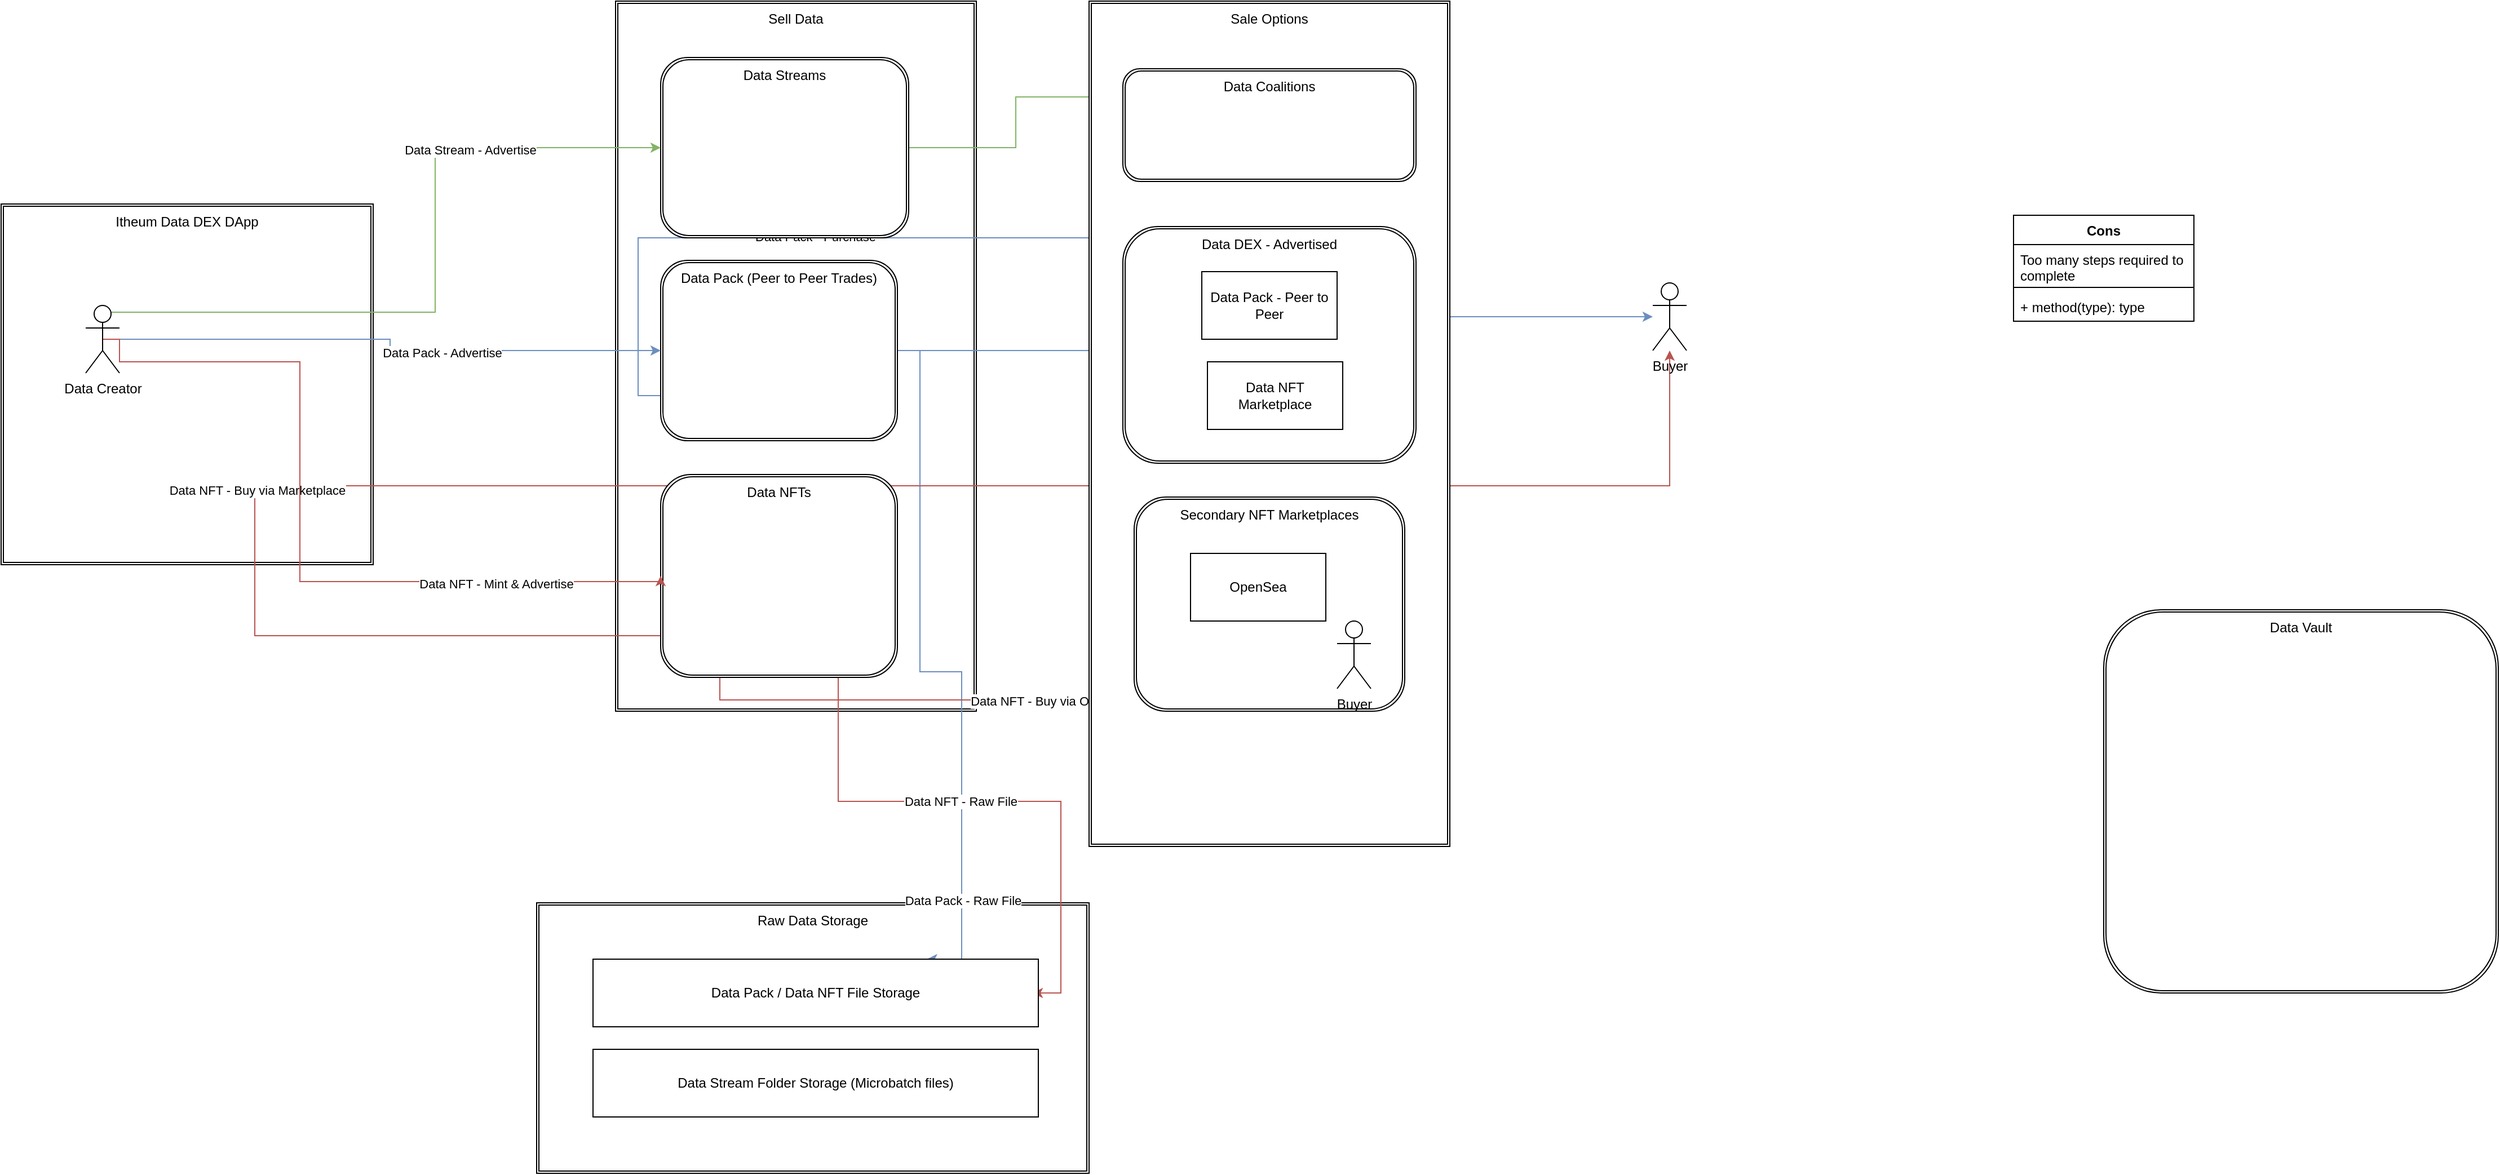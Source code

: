 <mxfile version="14.9.2" type="github">
  <diagram id="NuNeDP4s5AKi3y37Stm7" name="Page-1">
    <mxGraphModel dx="1678" dy="2007" grid="1" gridSize="10" guides="1" tooltips="1" connect="1" arrows="1" fold="1" page="1" pageScale="1" pageWidth="850" pageHeight="1100" math="0" shadow="0">
      <root>
        <mxCell id="0" />
        <mxCell id="1" parent="0" />
        <mxCell id="VyxAzK_4GtYRlAjmE1mU-8" value="Raw Data Storage" style="shape=ext;double=1;rounded=0;whiteSpace=wrap;html=1;verticalAlign=top;" parent="1" vertex="1">
          <mxGeometry x="560" y="660" width="490" height="240" as="geometry" />
        </mxCell>
        <mxCell id="rTZjimPAplINiTkd5XX4-3" value="Sell Data" style="shape=ext;double=1;rounded=0;whiteSpace=wrap;html=1;verticalAlign=top;" vertex="1" parent="1">
          <mxGeometry x="630" y="-140" width="320" height="630" as="geometry" />
        </mxCell>
        <mxCell id="VyxAzK_4GtYRlAjmE1mU-1" value="Data Vault" style="shape=ext;double=1;rounded=1;whiteSpace=wrap;html=1;verticalAlign=top;" parent="1" vertex="1">
          <mxGeometry x="1950" y="400" width="350" height="340" as="geometry" />
        </mxCell>
        <mxCell id="VyxAzK_4GtYRlAjmE1mU-3" value="Itheum Data DEX DApp" style="shape=ext;double=1;rounded=0;whiteSpace=wrap;html=1;verticalAlign=top;" parent="1" vertex="1">
          <mxGeometry x="85" y="40" width="330" height="320" as="geometry" />
        </mxCell>
        <mxCell id="rTZjimPAplINiTkd5XX4-12" style="edgeStyle=orthogonalEdgeStyle;rounded=0;orthogonalLoop=1;jettySize=auto;html=1;exitX=0;exitY=0.75;exitDx=0;exitDy=0;fillColor=#dae8fc;strokeColor=#6c8ebf;" edge="1" parent="1" source="VyxAzK_4GtYRlAjmE1mU-4" target="rTZjimPAplINiTkd5XX4-8">
          <mxGeometry relative="1" as="geometry" />
        </mxCell>
        <mxCell id="rTZjimPAplINiTkd5XX4-14" value="Data Pack - Purchase" style="edgeLabel;html=1;align=center;verticalAlign=middle;resizable=0;points=[];" vertex="1" connectable="0" parent="rTZjimPAplINiTkd5XX4-12">
          <mxGeometry x="-0.44" y="1" relative="1" as="geometry">
            <mxPoint as="offset" />
          </mxGeometry>
        </mxCell>
        <mxCell id="rTZjimPAplINiTkd5XX4-26" value="" style="edgeStyle=orthogonalEdgeStyle;rounded=0;orthogonalLoop=1;jettySize=auto;html=1;fillColor=#dae8fc;strokeColor=#6c8ebf;entryX=0.75;entryY=0;entryDx=0;entryDy=0;" edge="1" parent="1" source="VyxAzK_4GtYRlAjmE1mU-4" target="rTZjimPAplINiTkd5XX4-30">
          <mxGeometry relative="1" as="geometry">
            <mxPoint x="1000" y="580" as="targetPoint" />
            <Array as="points">
              <mxPoint x="900" y="170" />
              <mxPoint x="900" y="455" />
              <mxPoint x="937" y="455" />
            </Array>
          </mxGeometry>
        </mxCell>
        <mxCell id="rTZjimPAplINiTkd5XX4-28" value="Data Pack - Raw File" style="edgeLabel;html=1;align=center;verticalAlign=middle;resizable=0;points=[];" vertex="1" connectable="0" parent="rTZjimPAplINiTkd5XX4-26">
          <mxGeometry x="0.736" y="1" relative="1" as="geometry">
            <mxPoint as="offset" />
          </mxGeometry>
        </mxCell>
        <mxCell id="rTZjimPAplINiTkd5XX4-32" style="edgeStyle=orthogonalEdgeStyle;rounded=0;orthogonalLoop=1;jettySize=auto;html=1;exitX=1;exitY=0.5;exitDx=0;exitDy=0;fillColor=#dae8fc;strokeColor=#6c8ebf;" edge="1" parent="1" source="VyxAzK_4GtYRlAjmE1mU-4" target="VyxAzK_4GtYRlAjmE1mU-2">
          <mxGeometry relative="1" as="geometry" />
        </mxCell>
        <mxCell id="VyxAzK_4GtYRlAjmE1mU-4" value="Data Pack (Peer to Peer Trades)" style="shape=ext;double=1;rounded=1;whiteSpace=wrap;html=1;verticalAlign=top;" parent="1" vertex="1">
          <mxGeometry x="670" y="90" width="210" height="160" as="geometry" />
        </mxCell>
        <mxCell id="rTZjimPAplINiTkd5XX4-21" style="edgeStyle=orthogonalEdgeStyle;rounded=0;orthogonalLoop=1;jettySize=auto;html=1;exitX=0;exitY=0.75;exitDx=0;exitDy=0;fillColor=#f8cecc;strokeColor=#b85450;" edge="1" parent="1" source="VyxAzK_4GtYRlAjmE1mU-5" target="rTZjimPAplINiTkd5XX4-8">
          <mxGeometry relative="1" as="geometry">
            <Array as="points">
              <mxPoint x="310" y="423" />
              <mxPoint x="310" y="290" />
            </Array>
          </mxGeometry>
        </mxCell>
        <mxCell id="rTZjimPAplINiTkd5XX4-22" value="Data NFT - Buy via Marketplace" style="edgeLabel;html=1;align=center;verticalAlign=middle;resizable=0;points=[];" vertex="1" connectable="0" parent="rTZjimPAplINiTkd5XX4-21">
          <mxGeometry x="-0.464" y="-4" relative="1" as="geometry">
            <mxPoint as="offset" />
          </mxGeometry>
        </mxCell>
        <mxCell id="rTZjimPAplINiTkd5XX4-24" style="edgeStyle=orthogonalEdgeStyle;rounded=0;orthogonalLoop=1;jettySize=auto;html=1;exitX=0.25;exitY=1;exitDx=0;exitDy=0;fillColor=#f8cecc;strokeColor=#b85450;" edge="1" parent="1" source="VyxAzK_4GtYRlAjmE1mU-5" target="rTZjimPAplINiTkd5XX4-20">
          <mxGeometry relative="1" as="geometry" />
        </mxCell>
        <mxCell id="rTZjimPAplINiTkd5XX4-25" value="Data NFT - Buy via OpenSea" style="edgeLabel;html=1;align=center;verticalAlign=middle;resizable=0;points=[];" vertex="1" connectable="0" parent="rTZjimPAplINiTkd5XX4-24">
          <mxGeometry x="0.032" y="-1" relative="1" as="geometry">
            <mxPoint as="offset" />
          </mxGeometry>
        </mxCell>
        <mxCell id="rTZjimPAplINiTkd5XX4-27" style="edgeStyle=orthogonalEdgeStyle;rounded=0;orthogonalLoop=1;jettySize=auto;html=1;exitX=0.75;exitY=1;exitDx=0;exitDy=0;fillColor=#f8cecc;strokeColor=#b85450;" edge="1" parent="1" source="VyxAzK_4GtYRlAjmE1mU-5">
          <mxGeometry relative="1" as="geometry">
            <mxPoint x="1000" y="740" as="targetPoint" />
            <Array as="points">
              <mxPoint x="828" y="570" />
              <mxPoint x="1025" y="570" />
            </Array>
          </mxGeometry>
        </mxCell>
        <mxCell id="rTZjimPAplINiTkd5XX4-29" value="Data NFT - Raw File" style="edgeLabel;html=1;align=center;verticalAlign=middle;resizable=0;points=[];" vertex="1" connectable="0" parent="rTZjimPAplINiTkd5XX4-27">
          <mxGeometry x="-0.133" relative="1" as="geometry">
            <mxPoint as="offset" />
          </mxGeometry>
        </mxCell>
        <mxCell id="VyxAzK_4GtYRlAjmE1mU-5" value="Data NFTs" style="shape=ext;double=1;rounded=1;whiteSpace=wrap;html=1;verticalAlign=top;" parent="1" vertex="1">
          <mxGeometry x="670" y="280" width="210" height="180" as="geometry" />
        </mxCell>
        <mxCell id="VyxAzK_4GtYRlAjmE1mU-12" value="Cons" style="swimlane;fontStyle=1;align=center;verticalAlign=top;childLayout=stackLayout;horizontal=1;startSize=26;horizontalStack=0;resizeParent=1;resizeParentMax=0;resizeLast=0;collapsible=1;marginBottom=0;" parent="1" vertex="1">
          <mxGeometry x="1870" y="50" width="160" height="94" as="geometry">
            <mxRectangle x="540" y="430" width="60" height="26" as="alternateBounds" />
          </mxGeometry>
        </mxCell>
        <mxCell id="VyxAzK_4GtYRlAjmE1mU-13" value="Too many steps required to complete " style="text;strokeColor=none;fillColor=none;align=left;verticalAlign=top;spacingLeft=4;spacingRight=4;overflow=hidden;rotatable=0;points=[[0,0.5],[1,0.5]];portConstraint=eastwest;whiteSpace=wrap;" parent="VyxAzK_4GtYRlAjmE1mU-12" vertex="1">
          <mxGeometry y="26" width="160" height="34" as="geometry" />
        </mxCell>
        <mxCell id="VyxAzK_4GtYRlAjmE1mU-14" value="" style="line;strokeWidth=1;fillColor=none;align=left;verticalAlign=middle;spacingTop=-1;spacingLeft=3;spacingRight=3;rotatable=0;labelPosition=right;points=[];portConstraint=eastwest;" parent="VyxAzK_4GtYRlAjmE1mU-12" vertex="1">
          <mxGeometry y="60" width="160" height="8" as="geometry" />
        </mxCell>
        <mxCell id="VyxAzK_4GtYRlAjmE1mU-15" value="+ method(type): type" style="text;strokeColor=none;fillColor=none;align=left;verticalAlign=top;spacingLeft=4;spacingRight=4;overflow=hidden;rotatable=0;points=[[0,0.5],[1,0.5]];portConstraint=eastwest;" parent="VyxAzK_4GtYRlAjmE1mU-12" vertex="1">
          <mxGeometry y="68" width="160" height="26" as="geometry" />
        </mxCell>
        <mxCell id="rTZjimPAplINiTkd5XX4-33" style="edgeStyle=orthogonalEdgeStyle;rounded=0;orthogonalLoop=1;jettySize=auto;html=1;exitX=1;exitY=0.5;exitDx=0;exitDy=0;entryX=0;entryY=0.25;entryDx=0;entryDy=0;fillColor=#d5e8d4;strokeColor=#82b366;" edge="1" parent="1" source="rTZjimPAplINiTkd5XX4-2" target="VyxAzK_4GtYRlAjmE1mU-2">
          <mxGeometry relative="1" as="geometry" />
        </mxCell>
        <mxCell id="rTZjimPAplINiTkd5XX4-2" value="Data Streams" style="shape=ext;double=1;rounded=1;whiteSpace=wrap;html=1;verticalAlign=top;" vertex="1" parent="1">
          <mxGeometry x="670" y="-90" width="220" height="160" as="geometry" />
        </mxCell>
        <mxCell id="rTZjimPAplINiTkd5XX4-10" style="edgeStyle=orthogonalEdgeStyle;rounded=0;orthogonalLoop=1;jettySize=auto;html=1;exitX=0.5;exitY=0.5;exitDx=0;exitDy=0;exitPerimeter=0;entryX=0;entryY=0.5;entryDx=0;entryDy=0;fillColor=#dae8fc;strokeColor=#6c8ebf;" edge="1" parent="1" source="rTZjimPAplINiTkd5XX4-4" target="VyxAzK_4GtYRlAjmE1mU-4">
          <mxGeometry relative="1" as="geometry" />
        </mxCell>
        <mxCell id="rTZjimPAplINiTkd5XX4-13" value="Data Pack - Advertise" style="edgeLabel;html=1;align=center;verticalAlign=middle;resizable=0;points=[];" vertex="1" connectable="0" parent="rTZjimPAplINiTkd5XX4-10">
          <mxGeometry x="0.23" y="-2" relative="1" as="geometry">
            <mxPoint as="offset" />
          </mxGeometry>
        </mxCell>
        <mxCell id="rTZjimPAplINiTkd5XX4-15" style="edgeStyle=orthogonalEdgeStyle;rounded=0;orthogonalLoop=1;jettySize=auto;html=1;exitX=0.5;exitY=0.5;exitDx=0;exitDy=0;exitPerimeter=0;entryX=0;entryY=0.5;entryDx=0;entryDy=0;fillColor=#f8cecc;strokeColor=#b85450;" edge="1" parent="1" source="rTZjimPAplINiTkd5XX4-4" target="VyxAzK_4GtYRlAjmE1mU-5">
          <mxGeometry relative="1" as="geometry">
            <Array as="points">
              <mxPoint x="190" y="160" />
              <mxPoint x="190" y="180" />
              <mxPoint x="350" y="180" />
              <mxPoint x="350" y="375" />
            </Array>
          </mxGeometry>
        </mxCell>
        <mxCell id="rTZjimPAplINiTkd5XX4-16" value="Data NFT - Mint &amp;amp; Advertise" style="edgeLabel;html=1;align=center;verticalAlign=middle;resizable=0;points=[];" vertex="1" connectable="0" parent="rTZjimPAplINiTkd5XX4-15">
          <mxGeometry x="0.577" y="-2" relative="1" as="geometry">
            <mxPoint as="offset" />
          </mxGeometry>
        </mxCell>
        <mxCell id="rTZjimPAplINiTkd5XX4-34" style="edgeStyle=orthogonalEdgeStyle;rounded=0;orthogonalLoop=1;jettySize=auto;html=1;exitX=0.75;exitY=0.1;exitDx=0;exitDy=0;exitPerimeter=0;entryX=0;entryY=0.5;entryDx=0;entryDy=0;fillColor=#d5e8d4;strokeColor=#82b366;" edge="1" parent="1" source="rTZjimPAplINiTkd5XX4-4" target="rTZjimPAplINiTkd5XX4-2">
          <mxGeometry relative="1" as="geometry">
            <Array as="points">
              <mxPoint x="470" y="136" />
              <mxPoint x="470" y="-10" />
            </Array>
          </mxGeometry>
        </mxCell>
        <mxCell id="rTZjimPAplINiTkd5XX4-35" value="Data Stream - Advertise" style="edgeLabel;html=1;align=center;verticalAlign=middle;resizable=0;points=[];" vertex="1" connectable="0" parent="rTZjimPAplINiTkd5XX4-34">
          <mxGeometry x="0.466" y="-2" relative="1" as="geometry">
            <mxPoint as="offset" />
          </mxGeometry>
        </mxCell>
        <mxCell id="rTZjimPAplINiTkd5XX4-4" value="Data Creator" style="shape=umlActor;verticalLabelPosition=bottom;verticalAlign=top;html=1;outlineConnect=0;" vertex="1" parent="1">
          <mxGeometry x="160" y="130" width="30" height="60" as="geometry" />
        </mxCell>
        <mxCell id="rTZjimPAplINiTkd5XX4-8" value="Buyer" style="shape=umlActor;verticalLabelPosition=bottom;verticalAlign=top;html=1;outlineConnect=0;" vertex="1" parent="1">
          <mxGeometry x="1550" y="110" width="30" height="60" as="geometry" />
        </mxCell>
        <mxCell id="rTZjimPAplINiTkd5XX4-30" value="Data Pack / Data NFT File Storage" style="rounded=0;whiteSpace=wrap;html=1;" vertex="1" parent="1">
          <mxGeometry x="610" y="710" width="395" height="60" as="geometry" />
        </mxCell>
        <mxCell id="rTZjimPAplINiTkd5XX4-31" value="Data Stream Folder Storage (Microbatch files)" style="rounded=0;whiteSpace=wrap;html=1;" vertex="1" parent="1">
          <mxGeometry x="610" y="790" width="395" height="60" as="geometry" />
        </mxCell>
        <mxCell id="rTZjimPAplINiTkd5XX4-36" value="Sale Options" style="shape=ext;double=1;rounded=0;whiteSpace=wrap;html=1;verticalAlign=top;" vertex="1" parent="1">
          <mxGeometry x="1050" y="-140" width="320" height="750" as="geometry" />
        </mxCell>
        <mxCell id="VyxAzK_4GtYRlAjmE1mU-2" value="Data Coalitions" style="shape=ext;double=1;rounded=1;whiteSpace=wrap;html=1;verticalAlign=top;" parent="1" vertex="1">
          <mxGeometry x="1080" y="-80" width="260" height="100" as="geometry" />
        </mxCell>
        <mxCell id="rTZjimPAplINiTkd5XX4-38" value="Data DEX - Advertised" style="shape=ext;double=1;rounded=1;whiteSpace=wrap;html=1;verticalAlign=top;" vertex="1" parent="1">
          <mxGeometry x="1080" y="60" width="260" height="210" as="geometry" />
        </mxCell>
        <mxCell id="rTZjimPAplINiTkd5XX4-39" value="Data Pack - Peer to Peer" style="rounded=0;whiteSpace=wrap;html=1;" vertex="1" parent="1">
          <mxGeometry x="1150" y="100" width="120" height="60" as="geometry" />
        </mxCell>
        <mxCell id="rTZjimPAplINiTkd5XX4-40" value="Data NFT Marketplace" style="rounded=0;whiteSpace=wrap;html=1;" vertex="1" parent="1">
          <mxGeometry x="1155" y="180" width="120" height="60" as="geometry" />
        </mxCell>
        <mxCell id="rTZjimPAplINiTkd5XX4-17" value="Secondary NFT Marketplaces" style="shape=ext;double=1;rounded=1;whiteSpace=wrap;html=1;verticalAlign=top;" vertex="1" parent="1">
          <mxGeometry x="1090" y="300" width="240" height="190" as="geometry" />
        </mxCell>
        <mxCell id="rTZjimPAplINiTkd5XX4-19" value="OpenSea" style="rounded=0;whiteSpace=wrap;html=1;" vertex="1" parent="1">
          <mxGeometry x="1140" y="350" width="120" height="60" as="geometry" />
        </mxCell>
        <mxCell id="rTZjimPAplINiTkd5XX4-20" value="Buyer" style="shape=umlActor;verticalLabelPosition=bottom;verticalAlign=top;html=1;outlineConnect=0;" vertex="1" parent="1">
          <mxGeometry x="1270" y="410" width="30" height="60" as="geometry" />
        </mxCell>
      </root>
    </mxGraphModel>
  </diagram>
</mxfile>
